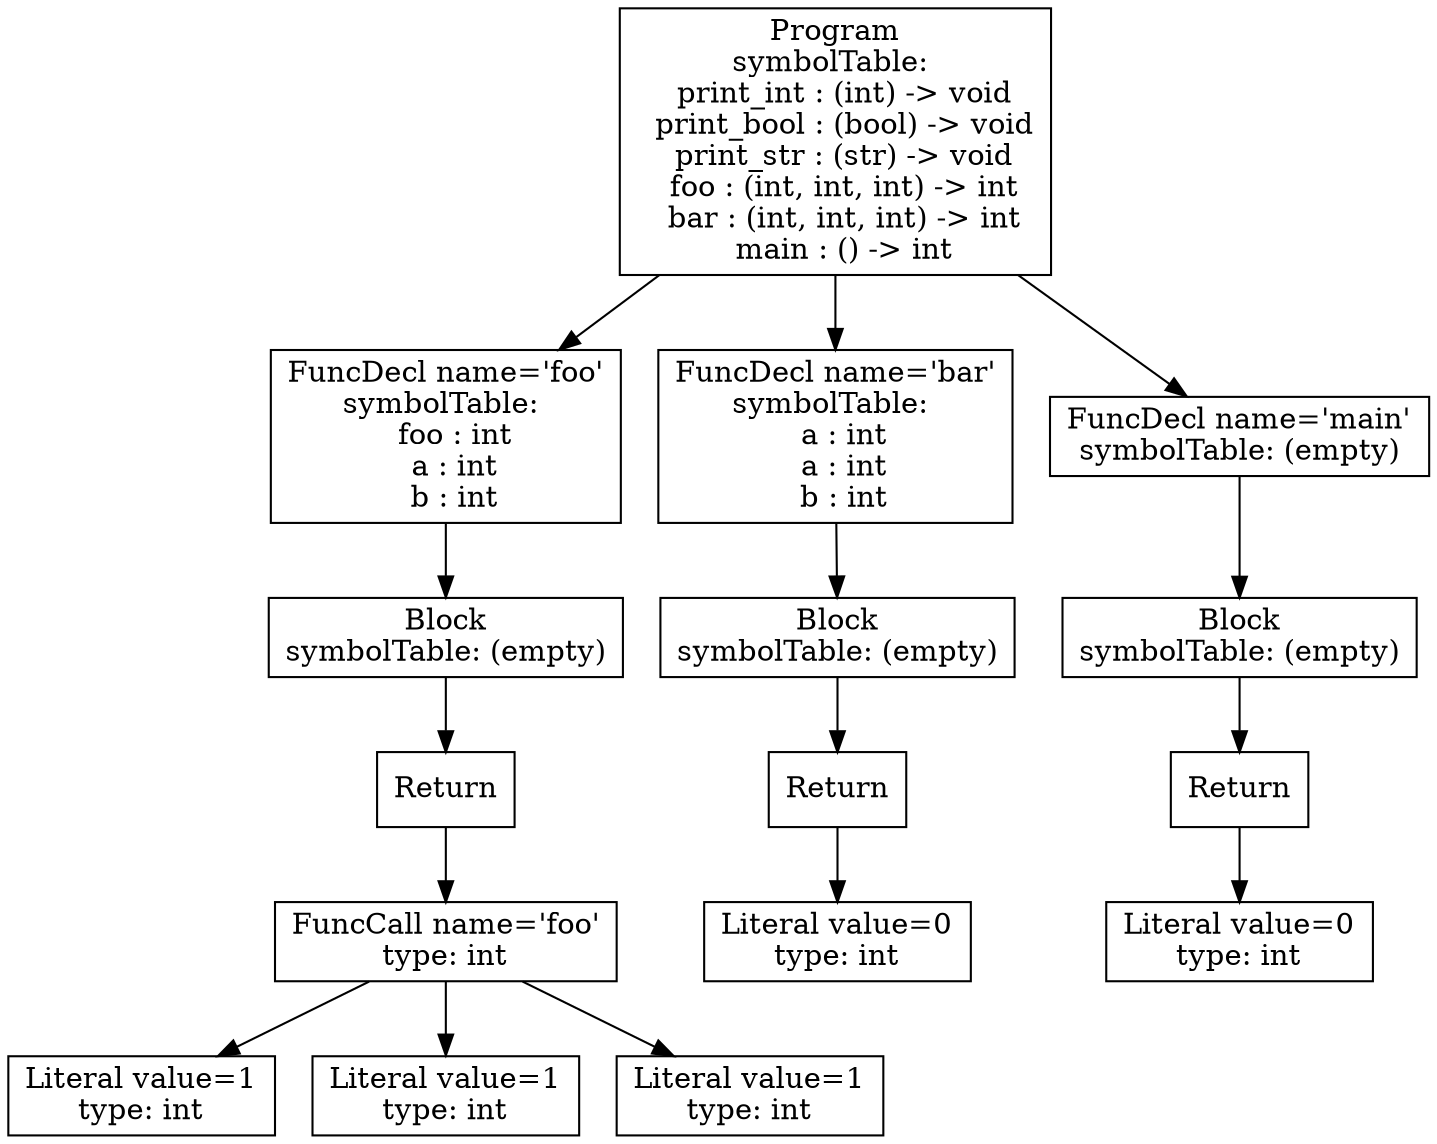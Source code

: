digraph AST {
5 [shape=box, label="Literal value=1\ntype: int"];
6 [shape=box, label="Literal value=1\ntype: int"];
7 [shape=box, label="Literal value=1\ntype: int"];
4 [shape=box, label="FuncCall name='foo'\ntype: int"];
4 -> 5;
4 -> 6;
4 -> 7;
3 [shape=box, label="Return"];
3 -> 4;
2 [shape=box, label="Block\nsymbolTable: (empty)"];
2 -> 3;
1 [shape=box, label="FuncDecl name='foo'\nsymbolTable: \n  foo : int\n  a : int\n  b : int"];
1 -> 2;
11 [shape=box, label="Literal value=0\ntype: int"];
10 [shape=box, label="Return"];
10 -> 11;
9 [shape=box, label="Block\nsymbolTable: (empty)"];
9 -> 10;
8 [shape=box, label="FuncDecl name='bar'\nsymbolTable: \n  a : int\n  a : int\n  b : int"];
8 -> 9;
15 [shape=box, label="Literal value=0\ntype: int"];
14 [shape=box, label="Return"];
14 -> 15;
13 [shape=box, label="Block\nsymbolTable: (empty)"];
13 -> 14;
12 [shape=box, label="FuncDecl name='main'\nsymbolTable: (empty)"];
12 -> 13;
0 [shape=box, label="Program\nsymbolTable: \n  print_int : (int) -> void\n  print_bool : (bool) -> void\n  print_str : (str) -> void\n  foo : (int, int, int) -> int\n  bar : (int, int, int) -> int\n  main : () -> int"];
0 -> 1;
0 -> 8;
0 -> 12;
}
